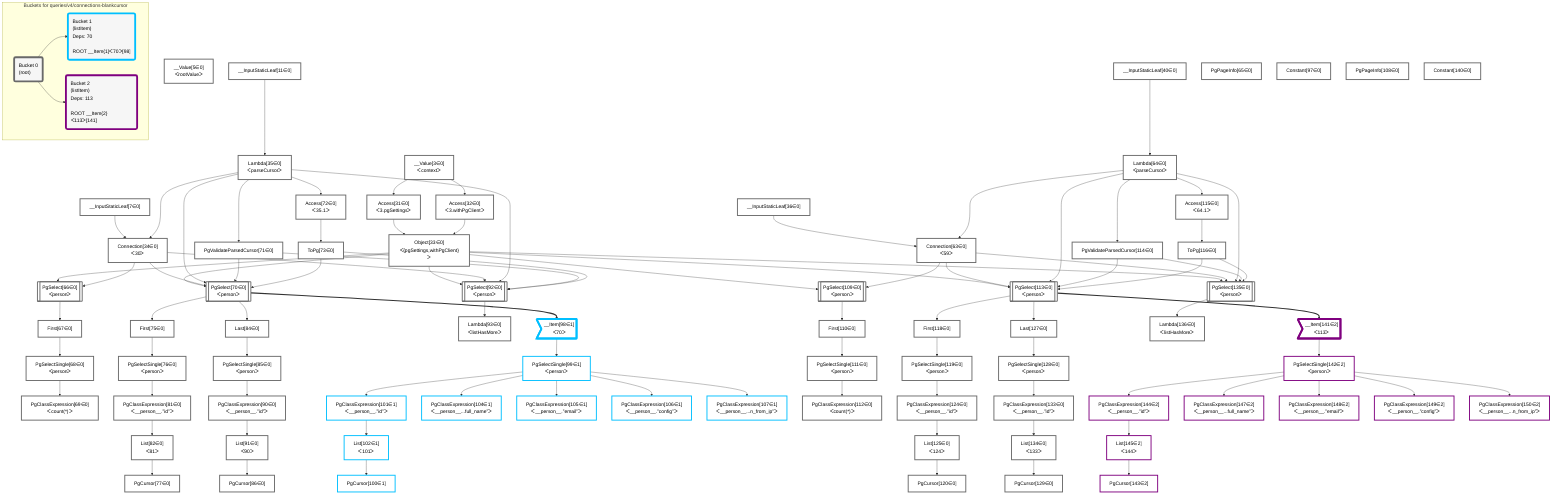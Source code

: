 graph TD
    classDef path fill:#eee,stroke:#000,color:#000
    classDef plan fill:#fff,stroke-width:3px,color:#000
    classDef itemplan fill:#fff,stroke-width:6px,color:#000
    classDef sideeffectplan fill:#f00,stroke-width:6px,color:#000
    classDef bucket fill:#f6f6f6,color:#000,stroke-width:6px,text-align:left


    %% define steps
    __Value3["__Value[3∈0]<br />ᐸcontextᐳ"]:::plan
    __Value5["__Value[5∈0]<br />ᐸrootValueᐳ"]:::plan
    __InputStaticLeaf7["__InputStaticLeaf[7∈0]"]:::plan
    __InputStaticLeaf11["__InputStaticLeaf[11∈0]"]:::plan
    Access31["Access[31∈0]<br />ᐸ3.pgSettingsᐳ"]:::plan
    Access32["Access[32∈0]<br />ᐸ3.withPgClientᐳ"]:::plan
    Object33["Object[33∈0]<br />ᐸ{pgSettings,withPgClient}ᐳ"]:::plan
    Lambda35["Lambda[35∈0]<br />ᐸparseCursorᐳ"]:::plan
    Connection34["Connection[34∈0]<br />ᐸ30ᐳ"]:::plan
    __InputStaticLeaf36["__InputStaticLeaf[36∈0]"]:::plan
    __InputStaticLeaf40["__InputStaticLeaf[40∈0]"]:::plan
    Lambda64["Lambda[64∈0]<br />ᐸparseCursorᐳ"]:::plan
    Connection63["Connection[63∈0]<br />ᐸ59ᐳ"]:::plan
    PgPageInfo65["PgPageInfo[65∈0]"]:::plan
    PgSelect66[["PgSelect[66∈0]<br />ᐸpersonᐳ"]]:::plan
    First67["First[67∈0]"]:::plan
    PgSelectSingle68["PgSelectSingle[68∈0]<br />ᐸpersonᐳ"]:::plan
    PgClassExpression69["PgClassExpression[69∈0]<br />ᐸcount(*)ᐳ"]:::plan
    PgValidateParsedCursor71["PgValidateParsedCursor[71∈0]"]:::plan
    Access72["Access[72∈0]<br />ᐸ35.1ᐳ"]:::plan
    ToPg73["ToPg[73∈0]"]:::plan
    PgSelect70[["PgSelect[70∈0]<br />ᐸpersonᐳ"]]:::plan
    First75["First[75∈0]"]:::plan
    PgSelectSingle76["PgSelectSingle[76∈0]<br />ᐸpersonᐳ"]:::plan
    PgClassExpression81["PgClassExpression[81∈0]<br />ᐸ__person__.”id”ᐳ"]:::plan
    List82["List[82∈0]<br />ᐸ81ᐳ"]:::plan
    PgCursor77["PgCursor[77∈0]"]:::plan
    Last84["Last[84∈0]"]:::plan
    PgSelectSingle85["PgSelectSingle[85∈0]<br />ᐸpersonᐳ"]:::plan
    PgClassExpression90["PgClassExpression[90∈0]<br />ᐸ__person__.”id”ᐳ"]:::plan
    List91["List[91∈0]<br />ᐸ90ᐳ"]:::plan
    PgCursor86["PgCursor[86∈0]"]:::plan
    PgSelect92[["PgSelect[92∈0]<br />ᐸpersonᐳ"]]:::plan
    Lambda93["Lambda[93∈0]<br />ᐸlistHasMoreᐳ"]:::plan
    Constant97["Constant[97∈0]"]:::plan
    __Item98>"__Item[98∈1]<br />ᐸ70ᐳ"]:::itemplan
    PgSelectSingle99["PgSelectSingle[99∈1]<br />ᐸpersonᐳ"]:::plan
    PgClassExpression101["PgClassExpression[101∈1]<br />ᐸ__person__.”id”ᐳ"]:::plan
    List102["List[102∈1]<br />ᐸ101ᐳ"]:::plan
    PgCursor100["PgCursor[100∈1]"]:::plan
    PgClassExpression104["PgClassExpression[104∈1]<br />ᐸ__person__...full_name”ᐳ"]:::plan
    PgClassExpression105["PgClassExpression[105∈1]<br />ᐸ__person__.”email”ᐳ"]:::plan
    PgClassExpression106["PgClassExpression[106∈1]<br />ᐸ__person__.”config”ᐳ"]:::plan
    PgClassExpression107["PgClassExpression[107∈1]<br />ᐸ__person__...n_from_ip”ᐳ"]:::plan
    PgPageInfo108["PgPageInfo[108∈0]"]:::plan
    PgSelect109[["PgSelect[109∈0]<br />ᐸpersonᐳ"]]:::plan
    First110["First[110∈0]"]:::plan
    PgSelectSingle111["PgSelectSingle[111∈0]<br />ᐸpersonᐳ"]:::plan
    PgClassExpression112["PgClassExpression[112∈0]<br />ᐸcount(*)ᐳ"]:::plan
    PgValidateParsedCursor114["PgValidateParsedCursor[114∈0]"]:::plan
    Access115["Access[115∈0]<br />ᐸ64.1ᐳ"]:::plan
    ToPg116["ToPg[116∈0]"]:::plan
    PgSelect113[["PgSelect[113∈0]<br />ᐸpersonᐳ"]]:::plan
    First118["First[118∈0]"]:::plan
    PgSelectSingle119["PgSelectSingle[119∈0]<br />ᐸpersonᐳ"]:::plan
    PgClassExpression124["PgClassExpression[124∈0]<br />ᐸ__person__.”id”ᐳ"]:::plan
    List125["List[125∈0]<br />ᐸ124ᐳ"]:::plan
    PgCursor120["PgCursor[120∈0]"]:::plan
    Last127["Last[127∈0]"]:::plan
    PgSelectSingle128["PgSelectSingle[128∈0]<br />ᐸpersonᐳ"]:::plan
    PgClassExpression133["PgClassExpression[133∈0]<br />ᐸ__person__.”id”ᐳ"]:::plan
    List134["List[134∈0]<br />ᐸ133ᐳ"]:::plan
    PgCursor129["PgCursor[129∈0]"]:::plan
    PgSelect135[["PgSelect[135∈0]<br />ᐸpersonᐳ"]]:::plan
    Lambda136["Lambda[136∈0]<br />ᐸlistHasMoreᐳ"]:::plan
    Constant140["Constant[140∈0]"]:::plan
    __Item141>"__Item[141∈2]<br />ᐸ113ᐳ"]:::itemplan
    PgSelectSingle142["PgSelectSingle[142∈2]<br />ᐸpersonᐳ"]:::plan
    PgClassExpression144["PgClassExpression[144∈2]<br />ᐸ__person__.”id”ᐳ"]:::plan
    List145["List[145∈2]<br />ᐸ144ᐳ"]:::plan
    PgCursor143["PgCursor[143∈2]"]:::plan
    PgClassExpression147["PgClassExpression[147∈2]<br />ᐸ__person__...full_name”ᐳ"]:::plan
    PgClassExpression148["PgClassExpression[148∈2]<br />ᐸ__person__.”email”ᐳ"]:::plan
    PgClassExpression149["PgClassExpression[149∈2]<br />ᐸ__person__.”config”ᐳ"]:::plan
    PgClassExpression150["PgClassExpression[150∈2]<br />ᐸ__person__...n_from_ip”ᐳ"]:::plan

    %% plan dependencies
    __Value3 --> Access31
    __Value3 --> Access32
    Access31 & Access32 --> Object33
    __InputStaticLeaf11 --> Lambda35
    __InputStaticLeaf7 & Lambda35 --> Connection34
    __InputStaticLeaf40 --> Lambda64
    __InputStaticLeaf36 & Lambda64 --> Connection63
    Object33 & Connection34 --> PgSelect66
    PgSelect66 --> First67
    First67 --> PgSelectSingle68
    PgSelectSingle68 --> PgClassExpression69
    Lambda35 --> PgValidateParsedCursor71
    Lambda35 --> Access72
    Access72 --> ToPg73
    Object33 & Connection34 & Lambda35 & PgValidateParsedCursor71 & ToPg73 --> PgSelect70
    PgSelect70 --> First75
    First75 --> PgSelectSingle76
    PgSelectSingle76 --> PgClassExpression81
    PgClassExpression81 --> List82
    List82 --> PgCursor77
    PgSelect70 --> Last84
    Last84 --> PgSelectSingle85
    PgSelectSingle85 --> PgClassExpression90
    PgClassExpression90 --> List91
    List91 --> PgCursor86
    Object33 & Connection34 & Lambda35 & PgValidateParsedCursor71 & ToPg73 --> PgSelect92
    PgSelect92 --> Lambda93
    PgSelect70 ==> __Item98
    __Item98 --> PgSelectSingle99
    PgSelectSingle99 --> PgClassExpression101
    PgClassExpression101 --> List102
    List102 --> PgCursor100
    PgSelectSingle99 --> PgClassExpression104
    PgSelectSingle99 --> PgClassExpression105
    PgSelectSingle99 --> PgClassExpression106
    PgSelectSingle99 --> PgClassExpression107
    Object33 & Connection63 --> PgSelect109
    PgSelect109 --> First110
    First110 --> PgSelectSingle111
    PgSelectSingle111 --> PgClassExpression112
    Lambda64 --> PgValidateParsedCursor114
    Lambda64 --> Access115
    Access115 --> ToPg116
    Object33 & Connection63 & Lambda64 & PgValidateParsedCursor114 & ToPg116 --> PgSelect113
    PgSelect113 --> First118
    First118 --> PgSelectSingle119
    PgSelectSingle119 --> PgClassExpression124
    PgClassExpression124 --> List125
    List125 --> PgCursor120
    PgSelect113 --> Last127
    Last127 --> PgSelectSingle128
    PgSelectSingle128 --> PgClassExpression133
    PgClassExpression133 --> List134
    List134 --> PgCursor129
    Object33 & Connection63 & Lambda64 & PgValidateParsedCursor114 & ToPg116 --> PgSelect135
    PgSelect135 --> Lambda136
    PgSelect113 ==> __Item141
    __Item141 --> PgSelectSingle142
    PgSelectSingle142 --> PgClassExpression144
    PgClassExpression144 --> List145
    List145 --> PgCursor143
    PgSelectSingle142 --> PgClassExpression147
    PgSelectSingle142 --> PgClassExpression148
    PgSelectSingle142 --> PgClassExpression149
    PgSelectSingle142 --> PgClassExpression150

    %% plan-to-path relationships

    subgraph "Buckets for queries/v4/connections-blankcursor"
    Bucket0("Bucket 0<br />(root)"):::bucket
    classDef bucket0 stroke:#696969
    class Bucket0,__Value3,__Value5,__InputStaticLeaf7,__InputStaticLeaf11,Access31,Access32,Object33,Connection34,Lambda35,__InputStaticLeaf36,__InputStaticLeaf40,Connection63,Lambda64,PgPageInfo65,PgSelect66,First67,PgSelectSingle68,PgClassExpression69,PgSelect70,PgValidateParsedCursor71,Access72,ToPg73,First75,PgSelectSingle76,PgCursor77,PgClassExpression81,List82,Last84,PgSelectSingle85,PgCursor86,PgClassExpression90,List91,PgSelect92,Lambda93,Constant97,PgPageInfo108,PgSelect109,First110,PgSelectSingle111,PgClassExpression112,PgSelect113,PgValidateParsedCursor114,Access115,ToPg116,First118,PgSelectSingle119,PgCursor120,PgClassExpression124,List125,Last127,PgSelectSingle128,PgCursor129,PgClassExpression133,List134,PgSelect135,Lambda136,Constant140 bucket0
    Bucket1("Bucket 1<br />(listItem)<br />Deps: 70<br /><br />ROOT __Item{1}ᐸ70ᐳ[98]"):::bucket
    classDef bucket1 stroke:#00bfff
    class Bucket1,__Item98,PgSelectSingle99,PgCursor100,PgClassExpression101,List102,PgClassExpression104,PgClassExpression105,PgClassExpression106,PgClassExpression107 bucket1
    Bucket2("Bucket 2<br />(listItem)<br />Deps: 113<br /><br />ROOT __Item{2}ᐸ113ᐳ[141]"):::bucket
    classDef bucket2 stroke:#7f007f
    class Bucket2,__Item141,PgSelectSingle142,PgCursor143,PgClassExpression144,List145,PgClassExpression147,PgClassExpression148,PgClassExpression149,PgClassExpression150 bucket2
    Bucket0 --> Bucket1 & Bucket2
    end